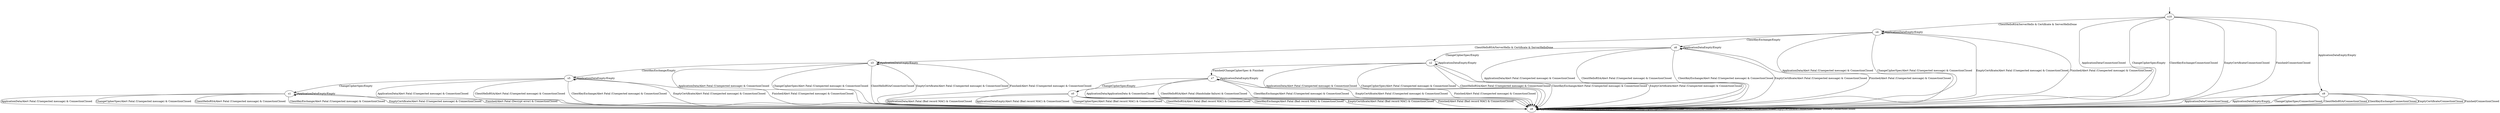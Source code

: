 digraph {
__start0 [label="" shape="none"];
__start0 -> s10;
s10
s0
s1
s2
s3
s4
s5
s6
s7
s8
s9
s10 -> s8 [label="ApplicationData/ConnectionClosed"]
s10 -> s9 [label="ApplicationDataEmpty/Empty"]
s10 -> s8 [label="ChangeCipherSpec/Empty"]
s10 -> s4 [label="ClientHelloRSA/ServerHello & Certificate & ServerHelloDone"]
s10 -> s8 [label="ClientKeyExchange/ConnectionClosed"]
s10 -> s8 [label="EmptyCertificate/ConnectionClosed"]
s10 -> s8 [label="Finished/ConnectionClosed"]
s0 -> s8 [label="ApplicationData/Alert Fatal (Bad record MAC) & ConnectionClosed"]
s0 -> s8 [label="ApplicationDataEmpty/Alert Fatal (Bad record MAC) & ConnectionClosed"]
s0 -> s8 [label="ChangeCipherSpec/Alert Fatal (Bad record MAC) & ConnectionClosed"]
s0 -> s8 [label="ClientHelloRSA/Alert Fatal (Bad record MAC) & ConnectionClosed"]
s0 -> s8 [label="ClientKeyExchange/Alert Fatal (Bad record MAC) & ConnectionClosed"]
s0 -> s8 [label="EmptyCertificate/Alert Fatal (Bad record MAC) & ConnectionClosed"]
s0 -> s8 [label="Finished/Alert Fatal (Bad record MAC) & ConnectionClosed"]
s1 -> s8 [label="ApplicationData/Alert Fatal (Unexpected message) & ConnectionClosed"]
s1 -> s1 [label="ApplicationDataEmpty/Empty"]
s1 -> s8 [label="ChangeCipherSpec/Alert Fatal (Unexpected message) & ConnectionClosed"]
s1 -> s8 [label="ClientHelloRSA/Alert Fatal (Unexpected message) & ConnectionClosed"]
s1 -> s8 [label="ClientKeyExchange/Alert Fatal (Unexpected message) & ConnectionClosed"]
s1 -> s8 [label="EmptyCertificate/Alert Fatal (Unexpected message) & ConnectionClosed"]
s1 -> s8 [label="Finished/Alert Fatal (Decrypt error) & ConnectionClosed"]
s2 -> s8 [label="ApplicationData/Alert Fatal (Unexpected message) & ConnectionClosed"]
s2 -> s2 [label="ApplicationDataEmpty/Empty"]
s2 -> s8 [label="ChangeCipherSpec/Alert Fatal (Unexpected message) & ConnectionClosed"]
s2 -> s8 [label="ClientHelloRSA/Alert Fatal (Unexpected message) & ConnectionClosed"]
s2 -> s8 [label="ClientKeyExchange/Alert Fatal (Unexpected message) & ConnectionClosed"]
s2 -> s8 [label="EmptyCertificate/Alert Fatal (Unexpected message) & ConnectionClosed"]
s2 -> s7 [label="Finished/ChangeCipherSpec & Finished"]
s3 -> s8 [label="ApplicationData/Alert Fatal (Unexpected message) & ConnectionClosed"]
s3 -> s3 [label="ApplicationDataEmpty/Empty"]
s3 -> s8 [label="ChangeCipherSpec/Alert Fatal (Unexpected message) & ConnectionClosed"]
s3 -> s8 [label="ClientHelloRSA/ConnectionClosed"]
s3 -> s5 [label="ClientKeyExchange/Empty"]
s3 -> s8 [label="EmptyCertificate/Alert Fatal (Unexpected message) & ConnectionClosed"]
s3 -> s8 [label="Finished/Alert Fatal (Unexpected message) & ConnectionClosed"]
s4 -> s8 [label="ApplicationData/Alert Fatal (Unexpected message) & ConnectionClosed"]
s4 -> s4 [label="ApplicationDataEmpty/Empty"]
s4 -> s8 [label="ChangeCipherSpec/Alert Fatal (Unexpected message) & ConnectionClosed"]
s4 -> s3 [label="ClientHelloRSA/ServerHello & Certificate & ServerHelloDone"]
s4 -> s6 [label="ClientKeyExchange/Empty"]
s4 -> s8 [label="EmptyCertificate/Alert Fatal (Unexpected message) & ConnectionClosed"]
s4 -> s8 [label="Finished/Alert Fatal (Unexpected message) & ConnectionClosed"]
s5 -> s8 [label="ApplicationData/Alert Fatal (Unexpected message) & ConnectionClosed"]
s5 -> s5 [label="ApplicationDataEmpty/Empty"]
s5 -> s1 [label="ChangeCipherSpec/Empty"]
s5 -> s8 [label="ClientHelloRSA/Alert Fatal (Unexpected message) & ConnectionClosed"]
s5 -> s8 [label="ClientKeyExchange/Alert Fatal (Unexpected message) & ConnectionClosed"]
s5 -> s8 [label="EmptyCertificate/Alert Fatal (Unexpected message) & ConnectionClosed"]
s5 -> s8 [label="Finished/Alert Fatal (Unexpected message) & ConnectionClosed"]
s6 -> s8 [label="ApplicationData/Alert Fatal (Unexpected message) & ConnectionClosed"]
s6 -> s6 [label="ApplicationDataEmpty/Empty"]
s6 -> s2 [label="ChangeCipherSpec/Empty"]
s6 -> s8 [label="ClientHelloRSA/Alert Fatal (Unexpected message) & ConnectionClosed"]
s6 -> s8 [label="ClientKeyExchange/Alert Fatal (Unexpected message) & ConnectionClosed"]
s6 -> s8 [label="EmptyCertificate/Alert Fatal (Unexpected message) & ConnectionClosed"]
s6 -> s8 [label="Finished/Alert Fatal (Unexpected message) & ConnectionClosed"]
s7 -> s8 [label="ApplicationData/ApplicationData & ConnectionClosed"]
s7 -> s7 [label="ApplicationDataEmpty/Empty"]
s7 -> s0 [label="ChangeCipherSpec/Empty"]
s7 -> s8 [label="ClientHelloRSA/Alert Fatal (Handshake failure) & ConnectionClosed"]
s7 -> s8 [label="ClientKeyExchange/Alert Fatal (Unexpected message) & ConnectionClosed"]
s7 -> s8 [label="EmptyCertificate/Alert Fatal (Unexpected message) & ConnectionClosed"]
s7 -> s8 [label="Finished/Alert Fatal (Unexpected message) & ConnectionClosed"]
s8 -> s8 [label="ApplicationData/ConnectionClosed"]
s8 -> s8 [label="ApplicationDataEmpty/ConnectionClosed"]
s8 -> s8 [label="ChangeCipherSpec/ConnectionClosed"]
s8 -> s8 [label="ClientHelloRSA/ConnectionClosed"]
s8 -> s8 [label="ClientKeyExchange/ConnectionClosed"]
s8 -> s8 [label="EmptyCertificate/ConnectionClosed"]
s8 -> s8 [label="Finished/ConnectionClosed"]
s9 -> s8 [label="ApplicationData/ConnectionClosed"]
s9 -> s8 [label="ApplicationDataEmpty/Empty"]
s9 -> s8 [label="ChangeCipherSpec/ConnectionClosed"]
s9 -> s8 [label="ClientHelloRSA/ConnectionClosed"]
s9 -> s8 [label="ClientKeyExchange/ConnectionClosed"]
s9 -> s8 [label="EmptyCertificate/ConnectionClosed"]
s9 -> s8 [label="Finished/ConnectionClosed"]
}
